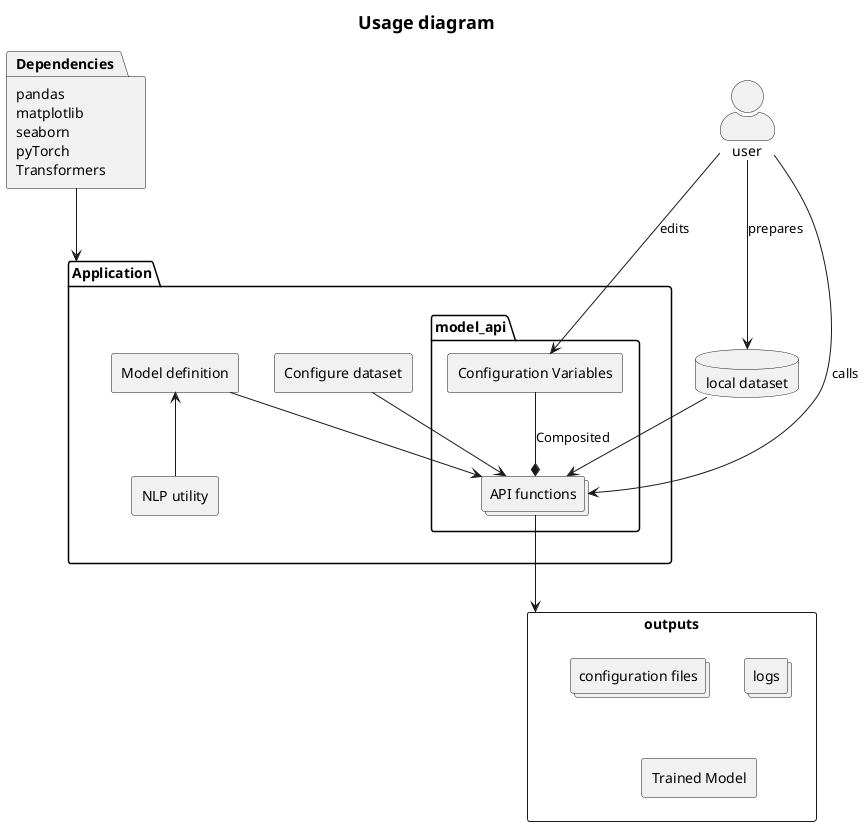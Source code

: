 @startuml usage
'legend top
'=Usage Diagram
'end legend

title =Usage diagram
allowmixing

package Dependencies[
    pandas
    matplotlib
    seaborn
    pyTorch
    Transformers
]

skinparam actorStyle awesome
actor user

database "local dataset" as local

package Application{
    package model_api{
        rectangle "Configuration Variables" as ConfigRun

        collections "API functions" as fucs
        ConfigRun --* fucs : "Composited"
        user --> Application.model_api.ConfigRun : edits
        user --> fucs : calls

    }
    rectangle "Configure dataset" as dataset_define
    rectangle "Model definition" as learning_model
    rectangle "NLP utility" as nlp_embedding
    'package test_codes {
    '    database test_datasets
    '    collections "example implementations" as tests
    '}
    'test_datasets -->  tests
    nlp_embedding -up-> learning_model
    dataset_define --> fucs
    learning_model --> fucs
}

rectangle outputs{
    collections logs
    rectangle "Trained Model" as model
    collections "configuration files" as config
    logs -[hidden]d- model
    config -[hidden]d- model
}

rectangle "Trained Model" as model
Dependencies --> Application
user --> local : prepares
local --> fucs
fucs --> outputs

@enduml